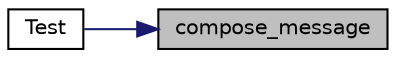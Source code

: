 digraph "compose_message"
{
 // LATEX_PDF_SIZE
  edge [fontname="Helvetica",fontsize="10",labelfontname="Helvetica",labelfontsize="10"];
  node [fontname="Helvetica",fontsize="10",shape=record];
  rankdir="RL";
  Node1 [label="compose_message",height=0.2,width=0.4,color="black", fillcolor="grey75", style="filled", fontcolor="black",tooltip="Takes a message struct and serializes it to a string."];
  Node1 -> Node2 [dir="back",color="midnightblue",fontsize="10",style="solid",fontname="Helvetica"];
  Node2 [label="Test",height=0.2,width=0.4,color="black", fillcolor="white", style="filled",URL="$message__serializer__test_8c.html#a7261e336e4746ed822652f41f7c0d79c",tooltip=" "];
}
